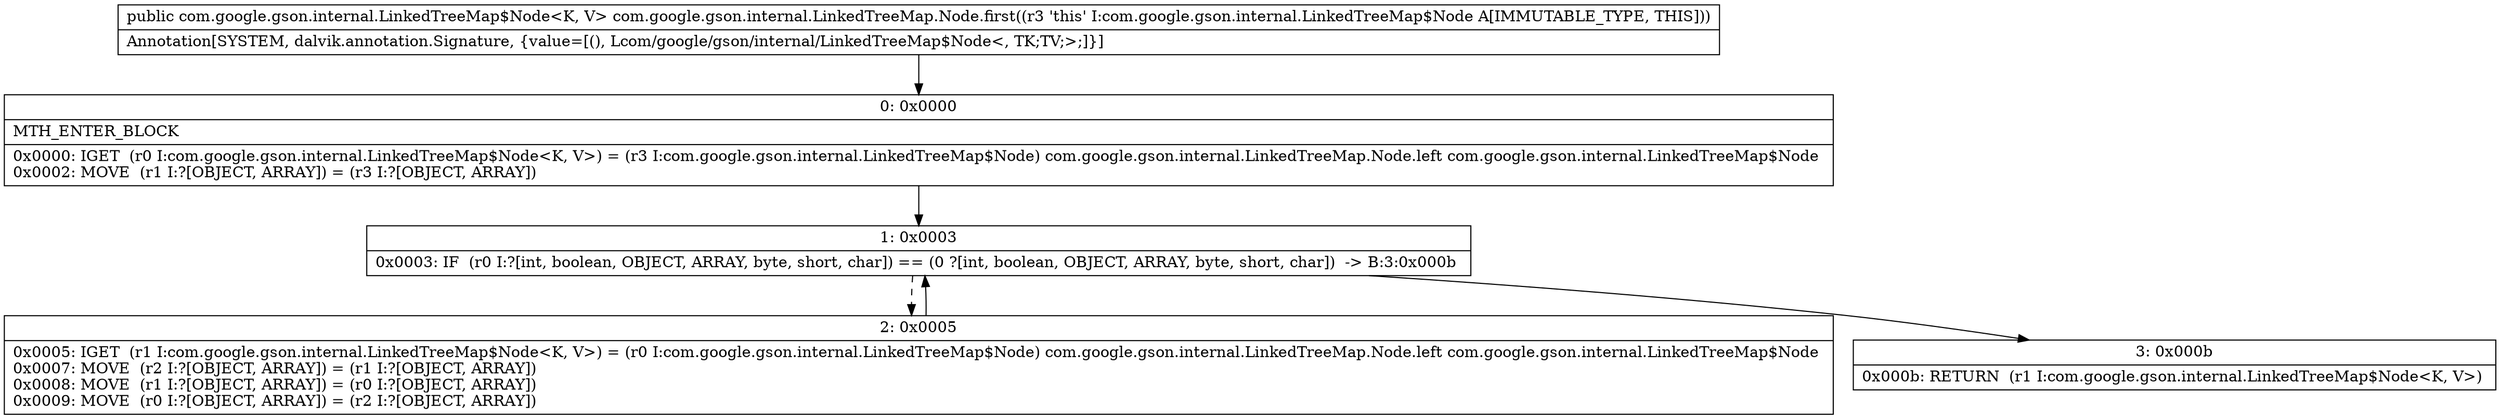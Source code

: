 digraph "CFG forcom.google.gson.internal.LinkedTreeMap.Node.first()Lcom\/google\/gson\/internal\/LinkedTreeMap$Node;" {
Node_0 [shape=record,label="{0\:\ 0x0000|MTH_ENTER_BLOCK\l|0x0000: IGET  (r0 I:com.google.gson.internal.LinkedTreeMap$Node\<K, V\>) = (r3 I:com.google.gson.internal.LinkedTreeMap$Node) com.google.gson.internal.LinkedTreeMap.Node.left com.google.gson.internal.LinkedTreeMap$Node \l0x0002: MOVE  (r1 I:?[OBJECT, ARRAY]) = (r3 I:?[OBJECT, ARRAY]) \l}"];
Node_1 [shape=record,label="{1\:\ 0x0003|0x0003: IF  (r0 I:?[int, boolean, OBJECT, ARRAY, byte, short, char]) == (0 ?[int, boolean, OBJECT, ARRAY, byte, short, char])  \-\> B:3:0x000b \l}"];
Node_2 [shape=record,label="{2\:\ 0x0005|0x0005: IGET  (r1 I:com.google.gson.internal.LinkedTreeMap$Node\<K, V\>) = (r0 I:com.google.gson.internal.LinkedTreeMap$Node) com.google.gson.internal.LinkedTreeMap.Node.left com.google.gson.internal.LinkedTreeMap$Node \l0x0007: MOVE  (r2 I:?[OBJECT, ARRAY]) = (r1 I:?[OBJECT, ARRAY]) \l0x0008: MOVE  (r1 I:?[OBJECT, ARRAY]) = (r0 I:?[OBJECT, ARRAY]) \l0x0009: MOVE  (r0 I:?[OBJECT, ARRAY]) = (r2 I:?[OBJECT, ARRAY]) \l}"];
Node_3 [shape=record,label="{3\:\ 0x000b|0x000b: RETURN  (r1 I:com.google.gson.internal.LinkedTreeMap$Node\<K, V\>) \l}"];
MethodNode[shape=record,label="{public com.google.gson.internal.LinkedTreeMap$Node\<K, V\> com.google.gson.internal.LinkedTreeMap.Node.first((r3 'this' I:com.google.gson.internal.LinkedTreeMap$Node A[IMMUTABLE_TYPE, THIS]))  | Annotation[SYSTEM, dalvik.annotation.Signature, \{value=[(), Lcom\/google\/gson\/internal\/LinkedTreeMap$Node\<, TK;TV;\>;]\}]\l}"];
MethodNode -> Node_0;
Node_0 -> Node_1;
Node_1 -> Node_2[style=dashed];
Node_1 -> Node_3;
Node_2 -> Node_1;
}

